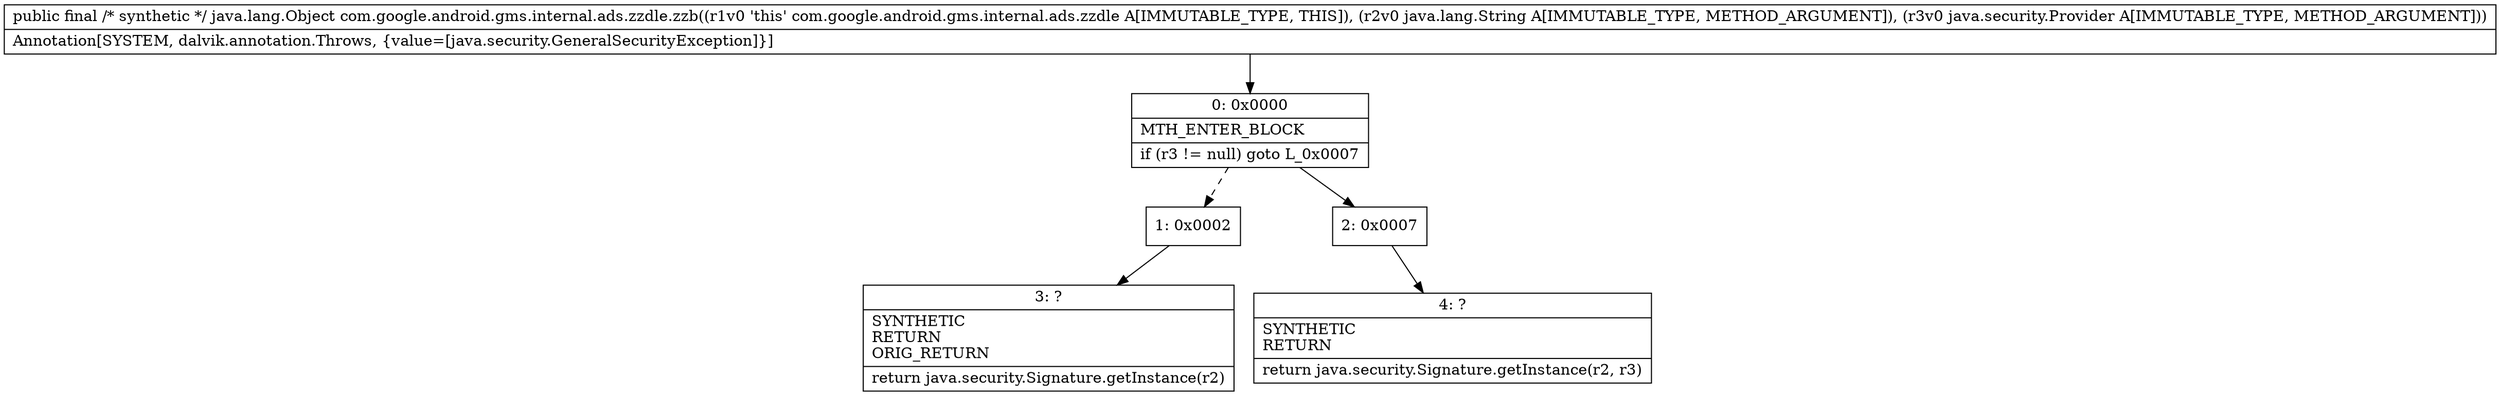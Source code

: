 digraph "CFG forcom.google.android.gms.internal.ads.zzdle.zzb(Ljava\/lang\/String;Ljava\/security\/Provider;)Ljava\/lang\/Object;" {
Node_0 [shape=record,label="{0\:\ 0x0000|MTH_ENTER_BLOCK\l|if (r3 != null) goto L_0x0007\l}"];
Node_1 [shape=record,label="{1\:\ 0x0002}"];
Node_2 [shape=record,label="{2\:\ 0x0007}"];
Node_3 [shape=record,label="{3\:\ ?|SYNTHETIC\lRETURN\lORIG_RETURN\l|return java.security.Signature.getInstance(r2)\l}"];
Node_4 [shape=record,label="{4\:\ ?|SYNTHETIC\lRETURN\l|return java.security.Signature.getInstance(r2, r3)\l}"];
MethodNode[shape=record,label="{public final \/* synthetic *\/ java.lang.Object com.google.android.gms.internal.ads.zzdle.zzb((r1v0 'this' com.google.android.gms.internal.ads.zzdle A[IMMUTABLE_TYPE, THIS]), (r2v0 java.lang.String A[IMMUTABLE_TYPE, METHOD_ARGUMENT]), (r3v0 java.security.Provider A[IMMUTABLE_TYPE, METHOD_ARGUMENT]))  | Annotation[SYSTEM, dalvik.annotation.Throws, \{value=[java.security.GeneralSecurityException]\}]\l}"];
MethodNode -> Node_0;
Node_0 -> Node_1[style=dashed];
Node_0 -> Node_2;
Node_1 -> Node_3;
Node_2 -> Node_4;
}

